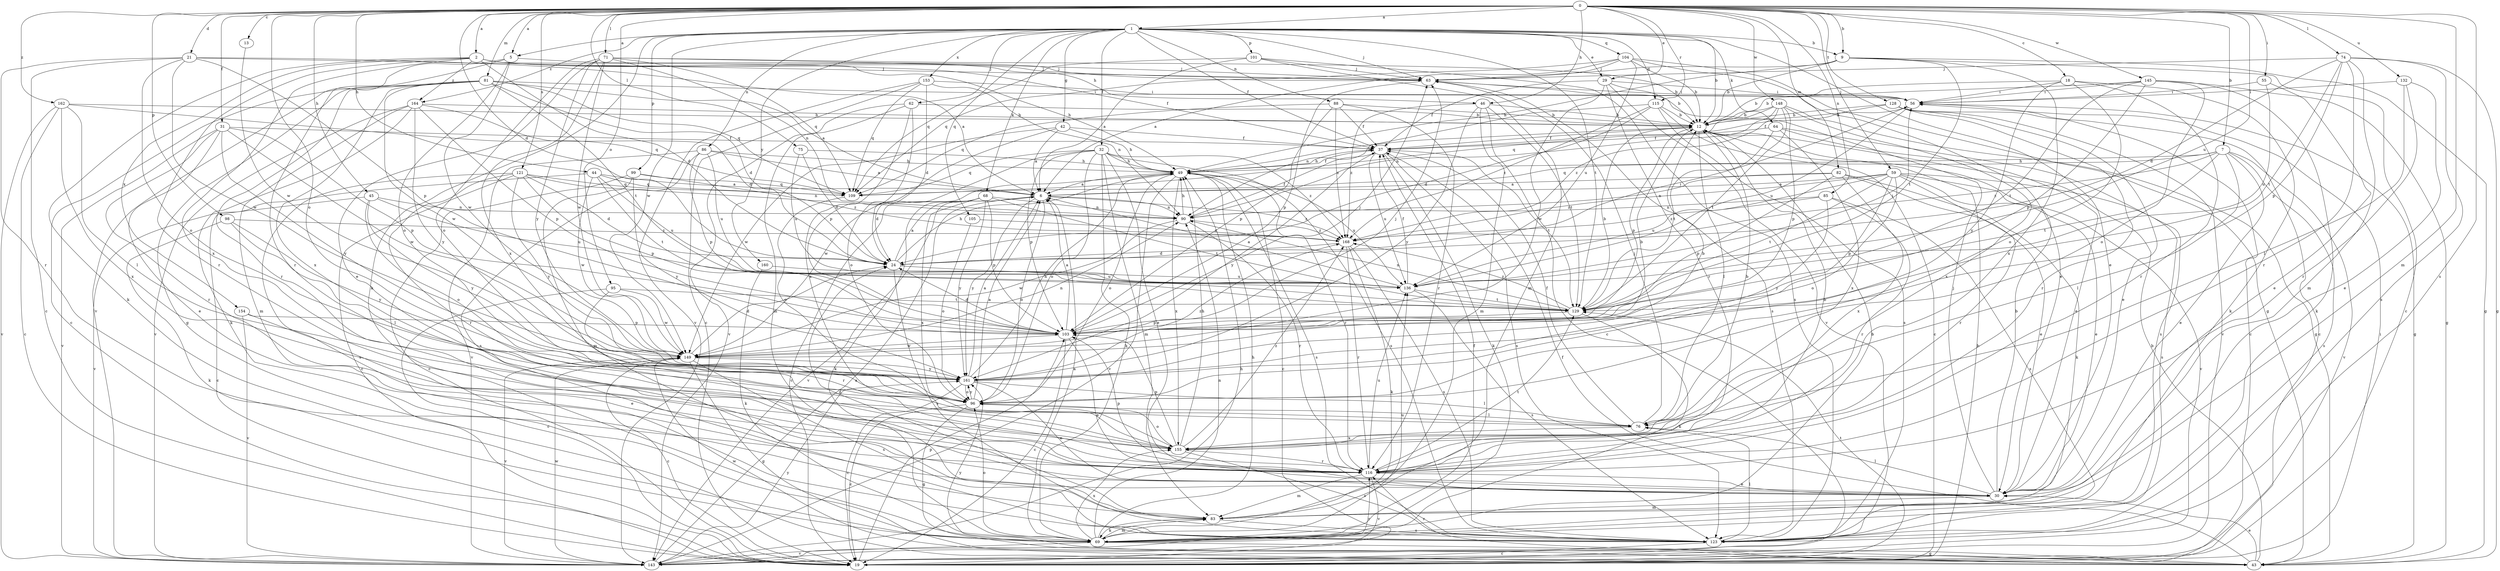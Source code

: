 strict digraph  {
0;
1;
2;
5;
6;
7;
9;
12;
13;
18;
19;
21;
24;
29;
30;
31;
32;
37;
42;
43;
44;
45;
46;
49;
55;
56;
59;
62;
63;
64;
68;
69;
71;
74;
75;
76;
81;
82;
83;
85;
86;
88;
90;
95;
96;
98;
99;
101;
103;
104;
105;
109;
115;
116;
121;
123;
128;
129;
132;
136;
143;
145;
148;
149;
153;
154;
155;
160;
161;
162;
164;
168;
0 -> 1  [label=a];
0 -> 2  [label=a];
0 -> 5  [label=a];
0 -> 7  [label=b];
0 -> 9  [label=b];
0 -> 13  [label=c];
0 -> 18  [label=c];
0 -> 21  [label=d];
0 -> 24  [label=d];
0 -> 29  [label=e];
0 -> 31  [label=f];
0 -> 44  [label=h];
0 -> 45  [label=h];
0 -> 46  [label=h];
0 -> 55  [label=i];
0 -> 59  [label=j];
0 -> 71  [label=l];
0 -> 74  [label=l];
0 -> 75  [label=l];
0 -> 81  [label=m];
0 -> 82  [label=m];
0 -> 83  [label=m];
0 -> 85  [label=n];
0 -> 95  [label=o];
0 -> 96  [label=o];
0 -> 98  [label=p];
0 -> 115  [label=r];
0 -> 121  [label=s];
0 -> 123  [label=s];
0 -> 128  [label=t];
0 -> 132  [label=u];
0 -> 136  [label=u];
0 -> 145  [label=w];
0 -> 148  [label=w];
0 -> 162  [label=z];
1 -> 5  [label=a];
1 -> 9  [label=b];
1 -> 12  [label=b];
1 -> 29  [label=e];
1 -> 30  [label=e];
1 -> 32  [label=f];
1 -> 37  [label=f];
1 -> 42  [label=g];
1 -> 62  [label=j];
1 -> 63  [label=j];
1 -> 64  [label=k];
1 -> 68  [label=k];
1 -> 69  [label=k];
1 -> 86  [label=n];
1 -> 88  [label=n];
1 -> 99  [label=p];
1 -> 101  [label=p];
1 -> 104  [label=q];
1 -> 105  [label=q];
1 -> 115  [label=r];
1 -> 129  [label=t];
1 -> 149  [label=w];
1 -> 153  [label=x];
1 -> 160  [label=y];
1 -> 164  [label=z];
2 -> 24  [label=d];
2 -> 37  [label=f];
2 -> 46  [label=h];
2 -> 49  [label=h];
2 -> 63  [label=j];
2 -> 69  [label=k];
2 -> 116  [label=r];
2 -> 154  [label=x];
2 -> 155  [label=x];
2 -> 164  [label=z];
5 -> 63  [label=j];
5 -> 96  [label=o];
5 -> 116  [label=r];
5 -> 143  [label=v];
5 -> 149  [label=w];
6 -> 90  [label=n];
6 -> 96  [label=o];
6 -> 143  [label=v];
6 -> 161  [label=y];
6 -> 168  [label=z];
7 -> 30  [label=e];
7 -> 49  [label=h];
7 -> 76  [label=l];
7 -> 109  [label=q];
7 -> 123  [label=s];
7 -> 129  [label=t];
7 -> 143  [label=v];
7 -> 168  [label=z];
9 -> 12  [label=b];
9 -> 19  [label=c];
9 -> 43  [label=g];
9 -> 49  [label=h];
9 -> 63  [label=j];
9 -> 129  [label=t];
9 -> 155  [label=x];
12 -> 37  [label=f];
12 -> 76  [label=l];
12 -> 103  [label=p];
13 -> 149  [label=w];
18 -> 12  [label=b];
18 -> 56  [label=i];
18 -> 69  [label=k];
18 -> 96  [label=o];
18 -> 116  [label=r];
18 -> 161  [label=y];
19 -> 12  [label=b];
19 -> 56  [label=i];
19 -> 103  [label=p];
19 -> 129  [label=t];
21 -> 6  [label=a];
21 -> 19  [label=c];
21 -> 63  [label=j];
21 -> 96  [label=o];
21 -> 103  [label=p];
21 -> 116  [label=r];
21 -> 149  [label=w];
24 -> 6  [label=a];
24 -> 49  [label=h];
24 -> 56  [label=i];
24 -> 123  [label=s];
24 -> 136  [label=u];
29 -> 12  [label=b];
29 -> 37  [label=f];
29 -> 56  [label=i];
29 -> 116  [label=r];
29 -> 143  [label=v];
29 -> 149  [label=w];
30 -> 12  [label=b];
30 -> 63  [label=j];
30 -> 76  [label=l];
30 -> 83  [label=m];
31 -> 30  [label=e];
31 -> 37  [label=f];
31 -> 103  [label=p];
31 -> 116  [label=r];
31 -> 143  [label=v];
31 -> 149  [label=w];
31 -> 161  [label=y];
32 -> 30  [label=e];
32 -> 49  [label=h];
32 -> 69  [label=k];
32 -> 83  [label=m];
32 -> 96  [label=o];
32 -> 103  [label=p];
32 -> 109  [label=q];
32 -> 123  [label=s];
32 -> 149  [label=w];
32 -> 168  [label=z];
37 -> 49  [label=h];
37 -> 69  [label=k];
37 -> 123  [label=s];
37 -> 129  [label=t];
37 -> 136  [label=u];
37 -> 161  [label=y];
42 -> 6  [label=a];
42 -> 37  [label=f];
42 -> 49  [label=h];
42 -> 96  [label=o];
42 -> 149  [label=w];
43 -> 12  [label=b];
43 -> 30  [label=e];
43 -> 37  [label=f];
43 -> 116  [label=r];
43 -> 149  [label=w];
43 -> 161  [label=y];
44 -> 6  [label=a];
44 -> 109  [label=q];
44 -> 129  [label=t];
44 -> 136  [label=u];
44 -> 143  [label=v];
44 -> 149  [label=w];
45 -> 19  [label=c];
45 -> 90  [label=n];
45 -> 96  [label=o];
45 -> 136  [label=u];
45 -> 161  [label=y];
46 -> 12  [label=b];
46 -> 19  [label=c];
46 -> 83  [label=m];
46 -> 129  [label=t];
46 -> 161  [label=y];
46 -> 168  [label=z];
49 -> 6  [label=a];
49 -> 12  [label=b];
49 -> 19  [label=c];
49 -> 24  [label=d];
49 -> 37  [label=f];
49 -> 96  [label=o];
49 -> 116  [label=r];
49 -> 123  [label=s];
49 -> 136  [label=u];
49 -> 143  [label=v];
49 -> 155  [label=x];
55 -> 30  [label=e];
55 -> 56  [label=i];
55 -> 136  [label=u];
56 -> 12  [label=b];
56 -> 19  [label=c];
56 -> 43  [label=g];
56 -> 136  [label=u];
59 -> 6  [label=a];
59 -> 30  [label=e];
59 -> 96  [label=o];
59 -> 103  [label=p];
59 -> 116  [label=r];
59 -> 123  [label=s];
59 -> 129  [label=t];
59 -> 136  [label=u];
59 -> 143  [label=v];
59 -> 168  [label=z];
62 -> 12  [label=b];
62 -> 83  [label=m];
62 -> 103  [label=p];
62 -> 143  [label=v];
62 -> 155  [label=x];
63 -> 56  [label=i];
63 -> 103  [label=p];
63 -> 123  [label=s];
64 -> 30  [label=e];
64 -> 37  [label=f];
64 -> 123  [label=s];
64 -> 129  [label=t];
64 -> 155  [label=x];
68 -> 19  [label=c];
68 -> 69  [label=k];
68 -> 90  [label=n];
68 -> 103  [label=p];
68 -> 129  [label=t];
68 -> 155  [label=x];
68 -> 161  [label=y];
69 -> 6  [label=a];
69 -> 12  [label=b];
69 -> 37  [label=f];
69 -> 43  [label=g];
69 -> 49  [label=h];
69 -> 83  [label=m];
69 -> 90  [label=n];
69 -> 96  [label=o];
69 -> 136  [label=u];
69 -> 143  [label=v];
69 -> 155  [label=x];
71 -> 12  [label=b];
71 -> 30  [label=e];
71 -> 63  [label=j];
71 -> 90  [label=n];
71 -> 96  [label=o];
71 -> 109  [label=q];
71 -> 149  [label=w];
71 -> 155  [label=x];
71 -> 161  [label=y];
74 -> 24  [label=d];
74 -> 43  [label=g];
74 -> 63  [label=j];
74 -> 83  [label=m];
74 -> 103  [label=p];
74 -> 116  [label=r];
74 -> 123  [label=s];
74 -> 129  [label=t];
75 -> 24  [label=d];
75 -> 49  [label=h];
75 -> 136  [label=u];
76 -> 12  [label=b];
76 -> 37  [label=f];
76 -> 63  [label=j];
76 -> 155  [label=x];
81 -> 6  [label=a];
81 -> 19  [label=c];
81 -> 24  [label=d];
81 -> 43  [label=g];
81 -> 56  [label=i];
81 -> 109  [label=q];
81 -> 116  [label=r];
81 -> 129  [label=t];
81 -> 149  [label=w];
81 -> 155  [label=x];
82 -> 6  [label=a];
82 -> 30  [label=e];
82 -> 69  [label=k];
82 -> 90  [label=n];
82 -> 103  [label=p];
82 -> 155  [label=x];
83 -> 24  [label=d];
83 -> 69  [label=k];
83 -> 123  [label=s];
85 -> 90  [label=n];
85 -> 116  [label=r];
85 -> 123  [label=s];
85 -> 161  [label=y];
85 -> 168  [label=z];
86 -> 6  [label=a];
86 -> 49  [label=h];
86 -> 103  [label=p];
86 -> 123  [label=s];
86 -> 136  [label=u];
86 -> 143  [label=v];
88 -> 12  [label=b];
88 -> 37  [label=f];
88 -> 103  [label=p];
88 -> 109  [label=q];
88 -> 116  [label=r];
88 -> 168  [label=z];
90 -> 37  [label=f];
90 -> 49  [label=h];
90 -> 116  [label=r];
90 -> 149  [label=w];
90 -> 168  [label=z];
95 -> 19  [label=c];
95 -> 116  [label=r];
95 -> 129  [label=t];
95 -> 149  [label=w];
96 -> 6  [label=a];
96 -> 19  [label=c];
96 -> 43  [label=g];
96 -> 76  [label=l];
96 -> 161  [label=y];
98 -> 69  [label=k];
98 -> 76  [label=l];
98 -> 161  [label=y];
98 -> 168  [label=z];
99 -> 19  [label=c];
99 -> 83  [label=m];
99 -> 109  [label=q];
99 -> 161  [label=y];
99 -> 168  [label=z];
101 -> 6  [label=a];
101 -> 63  [label=j];
101 -> 83  [label=m];
101 -> 109  [label=q];
101 -> 123  [label=s];
103 -> 6  [label=a];
103 -> 19  [label=c];
103 -> 24  [label=d];
103 -> 30  [label=e];
103 -> 63  [label=j];
103 -> 149  [label=w];
104 -> 6  [label=a];
104 -> 12  [label=b];
104 -> 30  [label=e];
104 -> 43  [label=g];
104 -> 63  [label=j];
104 -> 109  [label=q];
104 -> 136  [label=u];
105 -> 96  [label=o];
105 -> 168  [label=z];
109 -> 96  [label=o];
115 -> 12  [label=b];
115 -> 19  [label=c];
115 -> 24  [label=d];
115 -> 90  [label=n];
115 -> 123  [label=s];
115 -> 168  [label=z];
116 -> 12  [label=b];
116 -> 30  [label=e];
116 -> 83  [label=m];
116 -> 103  [label=p];
116 -> 129  [label=t];
116 -> 136  [label=u];
116 -> 143  [label=v];
121 -> 19  [label=c];
121 -> 24  [label=d];
121 -> 90  [label=n];
121 -> 103  [label=p];
121 -> 109  [label=q];
121 -> 116  [label=r];
121 -> 123  [label=s];
121 -> 161  [label=y];
123 -> 19  [label=c];
123 -> 76  [label=l];
128 -> 12  [label=b];
128 -> 19  [label=c];
128 -> 30  [label=e];
128 -> 37  [label=f];
128 -> 116  [label=r];
128 -> 143  [label=v];
129 -> 12  [label=b];
129 -> 69  [label=k];
129 -> 90  [label=n];
129 -> 103  [label=p];
129 -> 168  [label=z];
132 -> 30  [label=e];
132 -> 56  [label=i];
132 -> 76  [label=l];
132 -> 116  [label=r];
136 -> 6  [label=a];
136 -> 37  [label=f];
136 -> 56  [label=i];
136 -> 123  [label=s];
136 -> 129  [label=t];
143 -> 6  [label=a];
143 -> 49  [label=h];
143 -> 116  [label=r];
143 -> 149  [label=w];
143 -> 161  [label=y];
145 -> 12  [label=b];
145 -> 43  [label=g];
145 -> 56  [label=i];
145 -> 69  [label=k];
145 -> 96  [label=o];
145 -> 103  [label=p];
145 -> 129  [label=t];
148 -> 12  [label=b];
148 -> 43  [label=g];
148 -> 90  [label=n];
148 -> 103  [label=p];
148 -> 109  [label=q];
148 -> 129  [label=t];
148 -> 155  [label=x];
148 -> 168  [label=z];
149 -> 12  [label=b];
149 -> 19  [label=c];
149 -> 24  [label=d];
149 -> 43  [label=g];
149 -> 63  [label=j];
149 -> 90  [label=n];
149 -> 123  [label=s];
149 -> 143  [label=v];
149 -> 161  [label=y];
153 -> 19  [label=c];
153 -> 24  [label=d];
153 -> 56  [label=i];
153 -> 90  [label=n];
153 -> 109  [label=q];
153 -> 143  [label=v];
154 -> 30  [label=e];
154 -> 103  [label=p];
154 -> 143  [label=v];
155 -> 49  [label=h];
155 -> 96  [label=o];
155 -> 103  [label=p];
155 -> 116  [label=r];
155 -> 123  [label=s];
155 -> 168  [label=z];
160 -> 69  [label=k];
160 -> 136  [label=u];
161 -> 6  [label=a];
161 -> 12  [label=b];
161 -> 19  [label=c];
161 -> 30  [label=e];
161 -> 49  [label=h];
161 -> 76  [label=l];
161 -> 96  [label=o];
161 -> 168  [label=z];
162 -> 12  [label=b];
162 -> 19  [label=c];
162 -> 76  [label=l];
162 -> 109  [label=q];
162 -> 143  [label=v];
162 -> 155  [label=x];
164 -> 12  [label=b];
164 -> 24  [label=d];
164 -> 69  [label=k];
164 -> 83  [label=m];
164 -> 103  [label=p];
164 -> 143  [label=v];
164 -> 161  [label=y];
168 -> 24  [label=d];
168 -> 69  [label=k];
168 -> 116  [label=r];
168 -> 123  [label=s];
}
